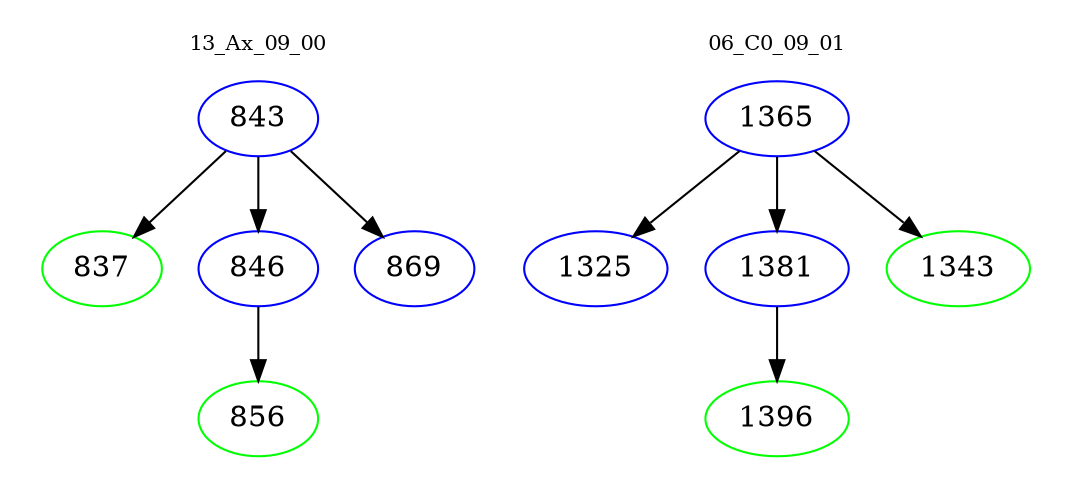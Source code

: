 digraph{
subgraph cluster_0 {
color = white
label = "13_Ax_09_00";
fontsize=10;
T0_843 [label="843", color="blue"]
T0_843 -> T0_837 [color="black"]
T0_837 [label="837", color="green"]
T0_843 -> T0_846 [color="black"]
T0_846 [label="846", color="blue"]
T0_846 -> T0_856 [color="black"]
T0_856 [label="856", color="green"]
T0_843 -> T0_869 [color="black"]
T0_869 [label="869", color="blue"]
}
subgraph cluster_1 {
color = white
label = "06_C0_09_01";
fontsize=10;
T1_1365 [label="1365", color="blue"]
T1_1365 -> T1_1325 [color="black"]
T1_1325 [label="1325", color="blue"]
T1_1365 -> T1_1381 [color="black"]
T1_1381 [label="1381", color="blue"]
T1_1381 -> T1_1396 [color="black"]
T1_1396 [label="1396", color="green"]
T1_1365 -> T1_1343 [color="black"]
T1_1343 [label="1343", color="green"]
}
}
